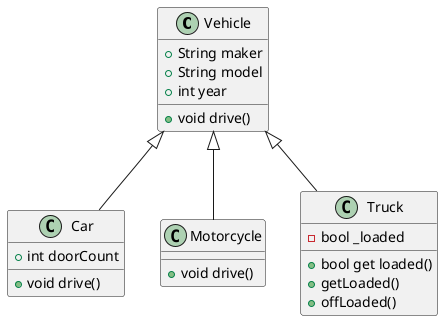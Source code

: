 @startuml skinparam groupInheritance 1

class Vehicle {
    +String maker
    +String model
    +int year
    +void drive()
}
class Car {
    +int doorCount
    +void drive()
}
class Motorcycle {
    +void drive()
}
class Truck {
    -bool _loaded
    +bool get loaded()
    +getLoaded()
    +offLoaded()

}
Vehicle <|-- Car
Vehicle <|-- Motorcycle
Vehicle <|-- Truck
@enduml